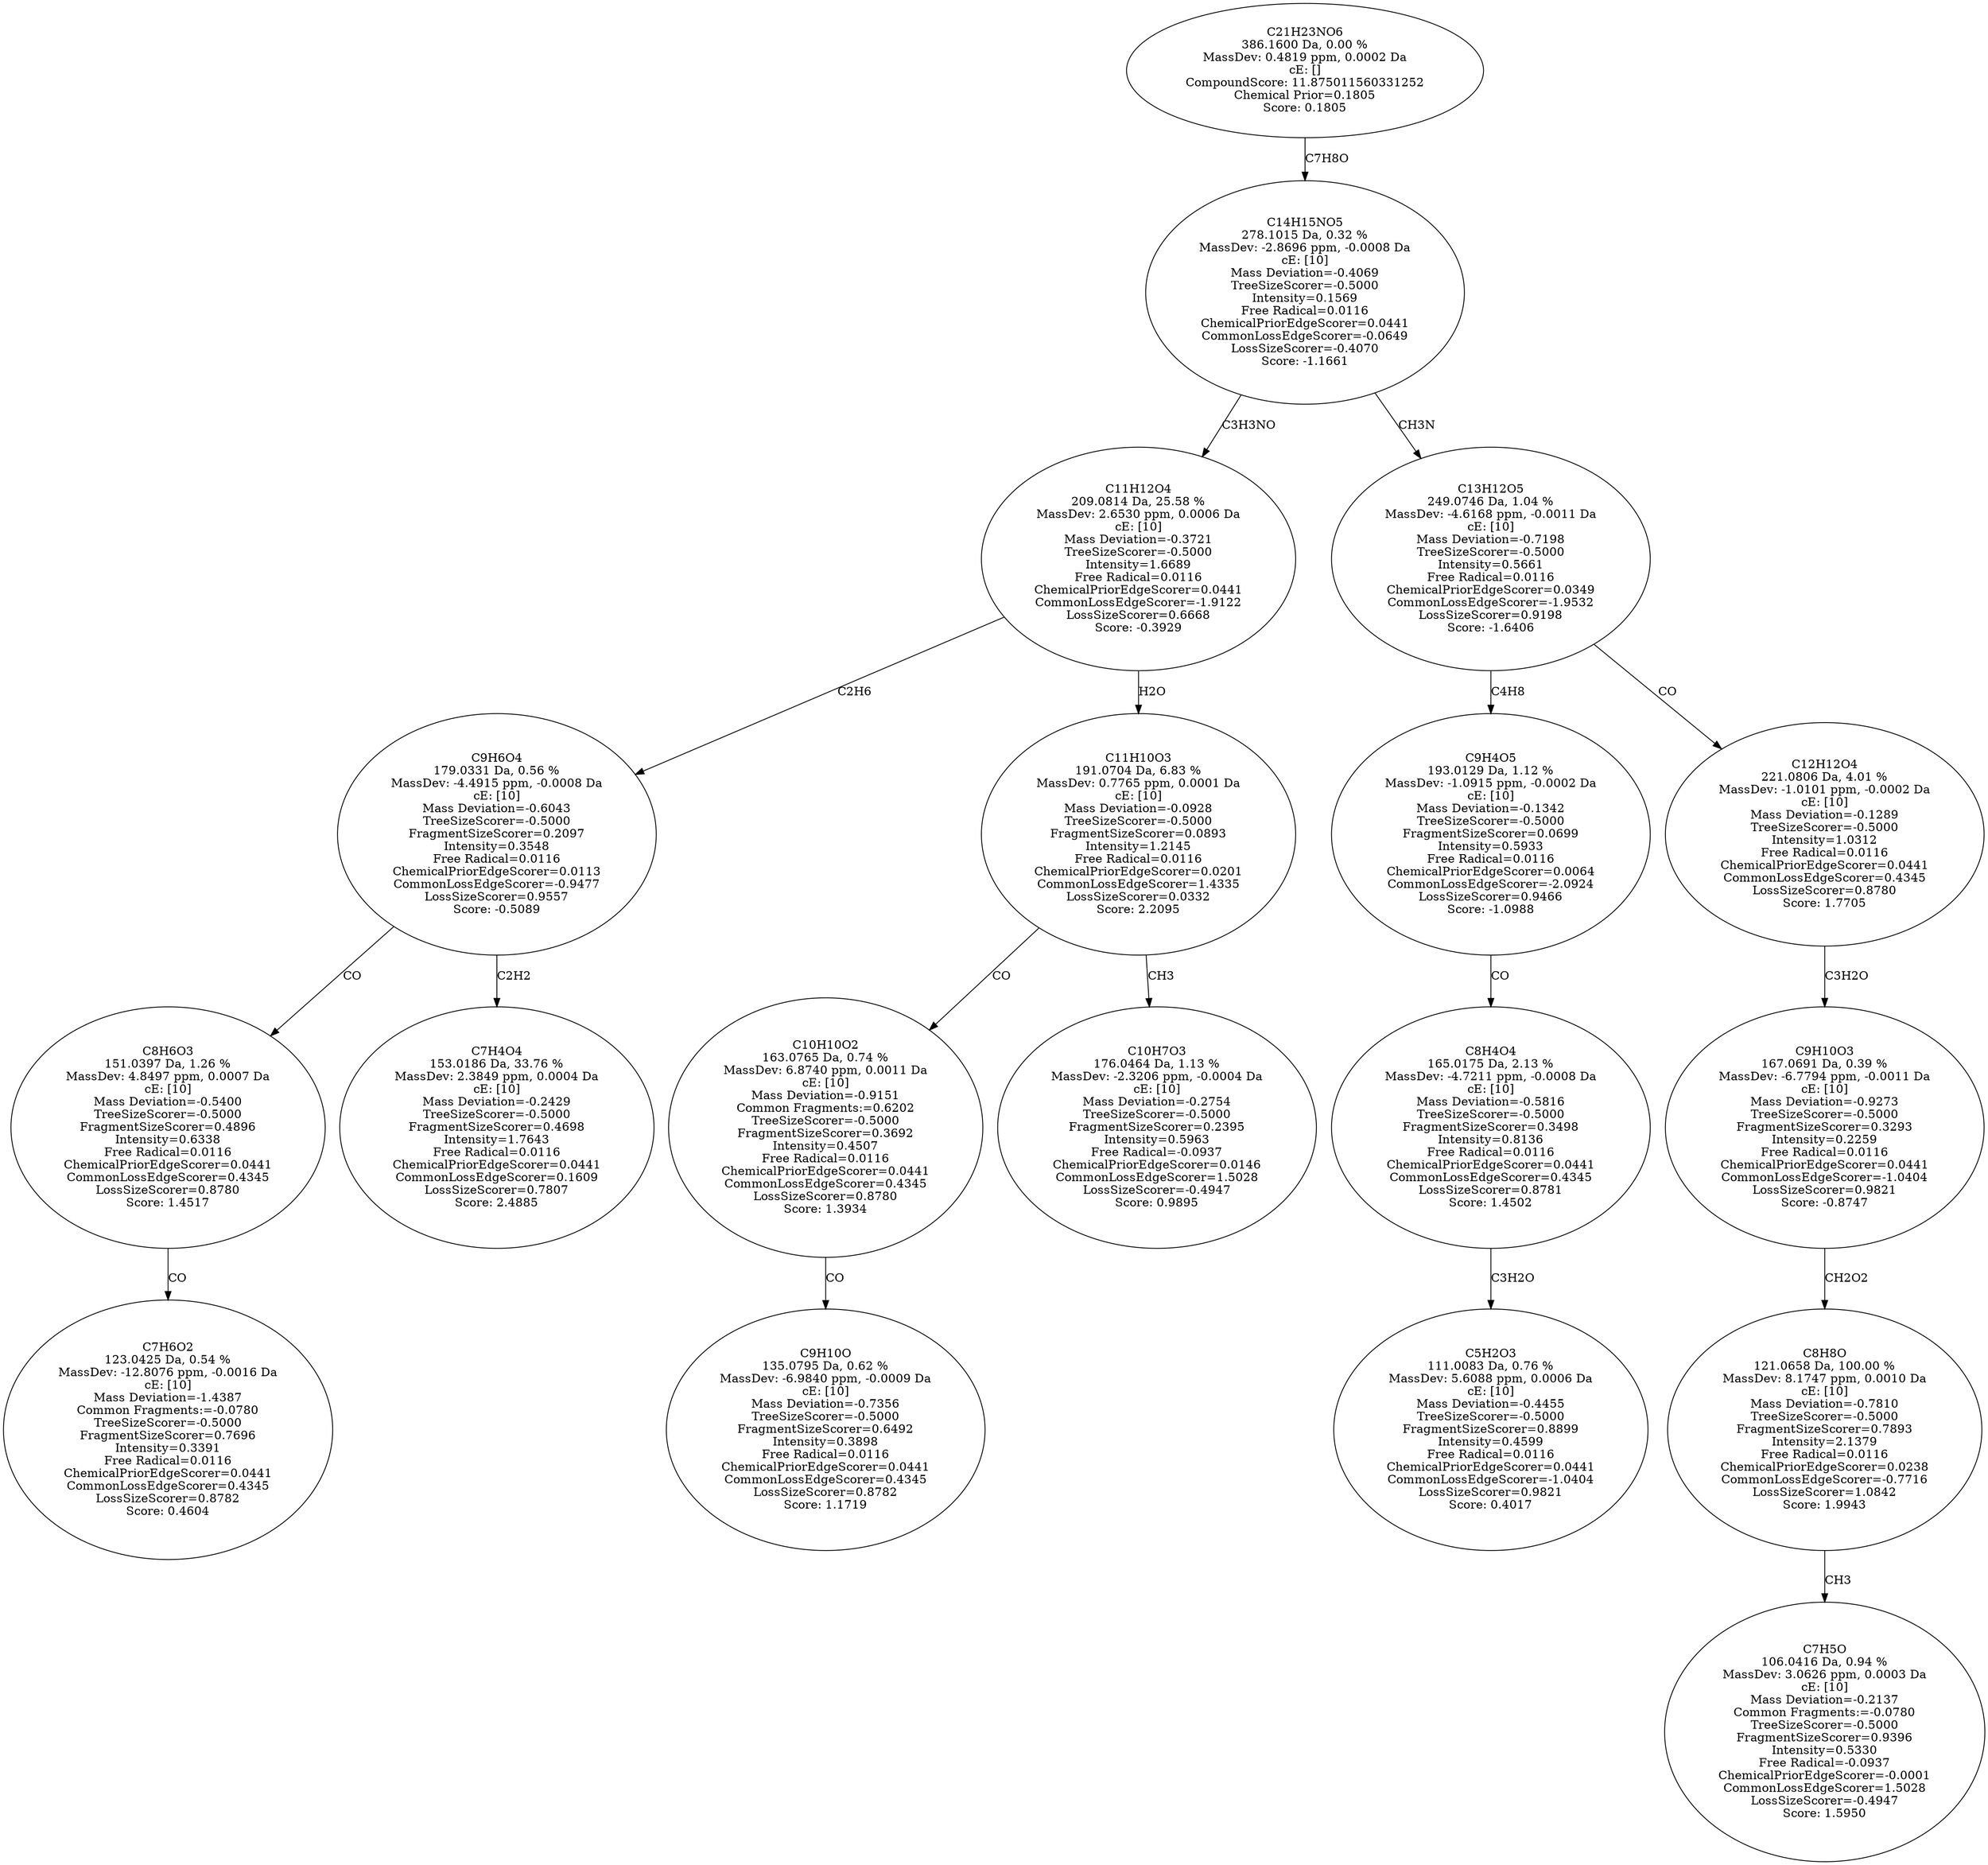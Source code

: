 strict digraph {
v1 [label="C7H6O2\n123.0425 Da, 0.54 %\nMassDev: -12.8076 ppm, -0.0016 Da\ncE: [10]\nMass Deviation=-1.4387\nCommon Fragments:=-0.0780\nTreeSizeScorer=-0.5000\nFragmentSizeScorer=0.7696\nIntensity=0.3391\nFree Radical=0.0116\nChemicalPriorEdgeScorer=0.0441\nCommonLossEdgeScorer=0.4345\nLossSizeScorer=0.8782\nScore: 0.4604"];
v2 [label="C8H6O3\n151.0397 Da, 1.26 %\nMassDev: 4.8497 ppm, 0.0007 Da\ncE: [10]\nMass Deviation=-0.5400\nTreeSizeScorer=-0.5000\nFragmentSizeScorer=0.4896\nIntensity=0.6338\nFree Radical=0.0116\nChemicalPriorEdgeScorer=0.0441\nCommonLossEdgeScorer=0.4345\nLossSizeScorer=0.8780\nScore: 1.4517"];
v3 [label="C7H4O4\n153.0186 Da, 33.76 %\nMassDev: 2.3849 ppm, 0.0004 Da\ncE: [10]\nMass Deviation=-0.2429\nTreeSizeScorer=-0.5000\nFragmentSizeScorer=0.4698\nIntensity=1.7643\nFree Radical=0.0116\nChemicalPriorEdgeScorer=0.0441\nCommonLossEdgeScorer=0.1609\nLossSizeScorer=0.7807\nScore: 2.4885"];
v4 [label="C9H6O4\n179.0331 Da, 0.56 %\nMassDev: -4.4915 ppm, -0.0008 Da\ncE: [10]\nMass Deviation=-0.6043\nTreeSizeScorer=-0.5000\nFragmentSizeScorer=0.2097\nIntensity=0.3548\nFree Radical=0.0116\nChemicalPriorEdgeScorer=0.0113\nCommonLossEdgeScorer=-0.9477\nLossSizeScorer=0.9557\nScore: -0.5089"];
v5 [label="C9H10O\n135.0795 Da, 0.62 %\nMassDev: -6.9840 ppm, -0.0009 Da\ncE: [10]\nMass Deviation=-0.7356\nTreeSizeScorer=-0.5000\nFragmentSizeScorer=0.6492\nIntensity=0.3898\nFree Radical=0.0116\nChemicalPriorEdgeScorer=0.0441\nCommonLossEdgeScorer=0.4345\nLossSizeScorer=0.8782\nScore: 1.1719"];
v6 [label="C10H10O2\n163.0765 Da, 0.74 %\nMassDev: 6.8740 ppm, 0.0011 Da\ncE: [10]\nMass Deviation=-0.9151\nCommon Fragments:=0.6202\nTreeSizeScorer=-0.5000\nFragmentSizeScorer=0.3692\nIntensity=0.4507\nFree Radical=0.0116\nChemicalPriorEdgeScorer=0.0441\nCommonLossEdgeScorer=0.4345\nLossSizeScorer=0.8780\nScore: 1.3934"];
v7 [label="C10H7O3\n176.0464 Da, 1.13 %\nMassDev: -2.3206 ppm, -0.0004 Da\ncE: [10]\nMass Deviation=-0.2754\nTreeSizeScorer=-0.5000\nFragmentSizeScorer=0.2395\nIntensity=0.5963\nFree Radical=-0.0937\nChemicalPriorEdgeScorer=0.0146\nCommonLossEdgeScorer=1.5028\nLossSizeScorer=-0.4947\nScore: 0.9895"];
v8 [label="C11H10O3\n191.0704 Da, 6.83 %\nMassDev: 0.7765 ppm, 0.0001 Da\ncE: [10]\nMass Deviation=-0.0928\nTreeSizeScorer=-0.5000\nFragmentSizeScorer=0.0893\nIntensity=1.2145\nFree Radical=0.0116\nChemicalPriorEdgeScorer=0.0201\nCommonLossEdgeScorer=1.4335\nLossSizeScorer=0.0332\nScore: 2.2095"];
v9 [label="C11H12O4\n209.0814 Da, 25.58 %\nMassDev: 2.6530 ppm, 0.0006 Da\ncE: [10]\nMass Deviation=-0.3721\nTreeSizeScorer=-0.5000\nIntensity=1.6689\nFree Radical=0.0116\nChemicalPriorEdgeScorer=0.0441\nCommonLossEdgeScorer=-1.9122\nLossSizeScorer=0.6668\nScore: -0.3929"];
v10 [label="C5H2O3\n111.0083 Da, 0.76 %\nMassDev: 5.6088 ppm, 0.0006 Da\ncE: [10]\nMass Deviation=-0.4455\nTreeSizeScorer=-0.5000\nFragmentSizeScorer=0.8899\nIntensity=0.4599\nFree Radical=0.0116\nChemicalPriorEdgeScorer=0.0441\nCommonLossEdgeScorer=-1.0404\nLossSizeScorer=0.9821\nScore: 0.4017"];
v11 [label="C8H4O4\n165.0175 Da, 2.13 %\nMassDev: -4.7211 ppm, -0.0008 Da\ncE: [10]\nMass Deviation=-0.5816\nTreeSizeScorer=-0.5000\nFragmentSizeScorer=0.3498\nIntensity=0.8136\nFree Radical=0.0116\nChemicalPriorEdgeScorer=0.0441\nCommonLossEdgeScorer=0.4345\nLossSizeScorer=0.8781\nScore: 1.4502"];
v12 [label="C9H4O5\n193.0129 Da, 1.12 %\nMassDev: -1.0915 ppm, -0.0002 Da\ncE: [10]\nMass Deviation=-0.1342\nTreeSizeScorer=-0.5000\nFragmentSizeScorer=0.0699\nIntensity=0.5933\nFree Radical=0.0116\nChemicalPriorEdgeScorer=0.0064\nCommonLossEdgeScorer=-2.0924\nLossSizeScorer=0.9466\nScore: -1.0988"];
v13 [label="C7H5O\n106.0416 Da, 0.94 %\nMassDev: 3.0626 ppm, 0.0003 Da\ncE: [10]\nMass Deviation=-0.2137\nCommon Fragments:=-0.0780\nTreeSizeScorer=-0.5000\nFragmentSizeScorer=0.9396\nIntensity=0.5330\nFree Radical=-0.0937\nChemicalPriorEdgeScorer=-0.0001\nCommonLossEdgeScorer=1.5028\nLossSizeScorer=-0.4947\nScore: 1.5950"];
v14 [label="C8H8O\n121.0658 Da, 100.00 %\nMassDev: 8.1747 ppm, 0.0010 Da\ncE: [10]\nMass Deviation=-0.7810\nTreeSizeScorer=-0.5000\nFragmentSizeScorer=0.7893\nIntensity=2.1379\nFree Radical=0.0116\nChemicalPriorEdgeScorer=0.0238\nCommonLossEdgeScorer=-0.7716\nLossSizeScorer=1.0842\nScore: 1.9943"];
v15 [label="C9H10O3\n167.0691 Da, 0.39 %\nMassDev: -6.7794 ppm, -0.0011 Da\ncE: [10]\nMass Deviation=-0.9273\nTreeSizeScorer=-0.5000\nFragmentSizeScorer=0.3293\nIntensity=0.2259\nFree Radical=0.0116\nChemicalPriorEdgeScorer=0.0441\nCommonLossEdgeScorer=-1.0404\nLossSizeScorer=0.9821\nScore: -0.8747"];
v16 [label="C12H12O4\n221.0806 Da, 4.01 %\nMassDev: -1.0101 ppm, -0.0002 Da\ncE: [10]\nMass Deviation=-0.1289\nTreeSizeScorer=-0.5000\nIntensity=1.0312\nFree Radical=0.0116\nChemicalPriorEdgeScorer=0.0441\nCommonLossEdgeScorer=0.4345\nLossSizeScorer=0.8780\nScore: 1.7705"];
v17 [label="C13H12O5\n249.0746 Da, 1.04 %\nMassDev: -4.6168 ppm, -0.0011 Da\ncE: [10]\nMass Deviation=-0.7198\nTreeSizeScorer=-0.5000\nIntensity=0.5661\nFree Radical=0.0116\nChemicalPriorEdgeScorer=0.0349\nCommonLossEdgeScorer=-1.9532\nLossSizeScorer=0.9198\nScore: -1.6406"];
v18 [label="C14H15NO5\n278.1015 Da, 0.32 %\nMassDev: -2.8696 ppm, -0.0008 Da\ncE: [10]\nMass Deviation=-0.4069\nTreeSizeScorer=-0.5000\nIntensity=0.1569\nFree Radical=0.0116\nChemicalPriorEdgeScorer=0.0441\nCommonLossEdgeScorer=-0.0649\nLossSizeScorer=-0.4070\nScore: -1.1661"];
v19 [label="C21H23NO6\n386.1600 Da, 0.00 %\nMassDev: 0.4819 ppm, 0.0002 Da\ncE: []\nCompoundScore: 11.875011560331252\nChemical Prior=0.1805\nScore: 0.1805"];
v2 -> v1 [label="CO"];
v4 -> v2 [label="CO"];
v4 -> v3 [label="C2H2"];
v9 -> v4 [label="C2H6"];
v6 -> v5 [label="CO"];
v8 -> v6 [label="CO"];
v8 -> v7 [label="CH3"];
v9 -> v8 [label="H2O"];
v18 -> v9 [label="C3H3NO"];
v11 -> v10 [label="C3H2O"];
v12 -> v11 [label="CO"];
v17 -> v12 [label="C4H8"];
v14 -> v13 [label="CH3"];
v15 -> v14 [label="CH2O2"];
v16 -> v15 [label="C3H2O"];
v17 -> v16 [label="CO"];
v18 -> v17 [label="CH3N"];
v19 -> v18 [label="C7H8O"];
}